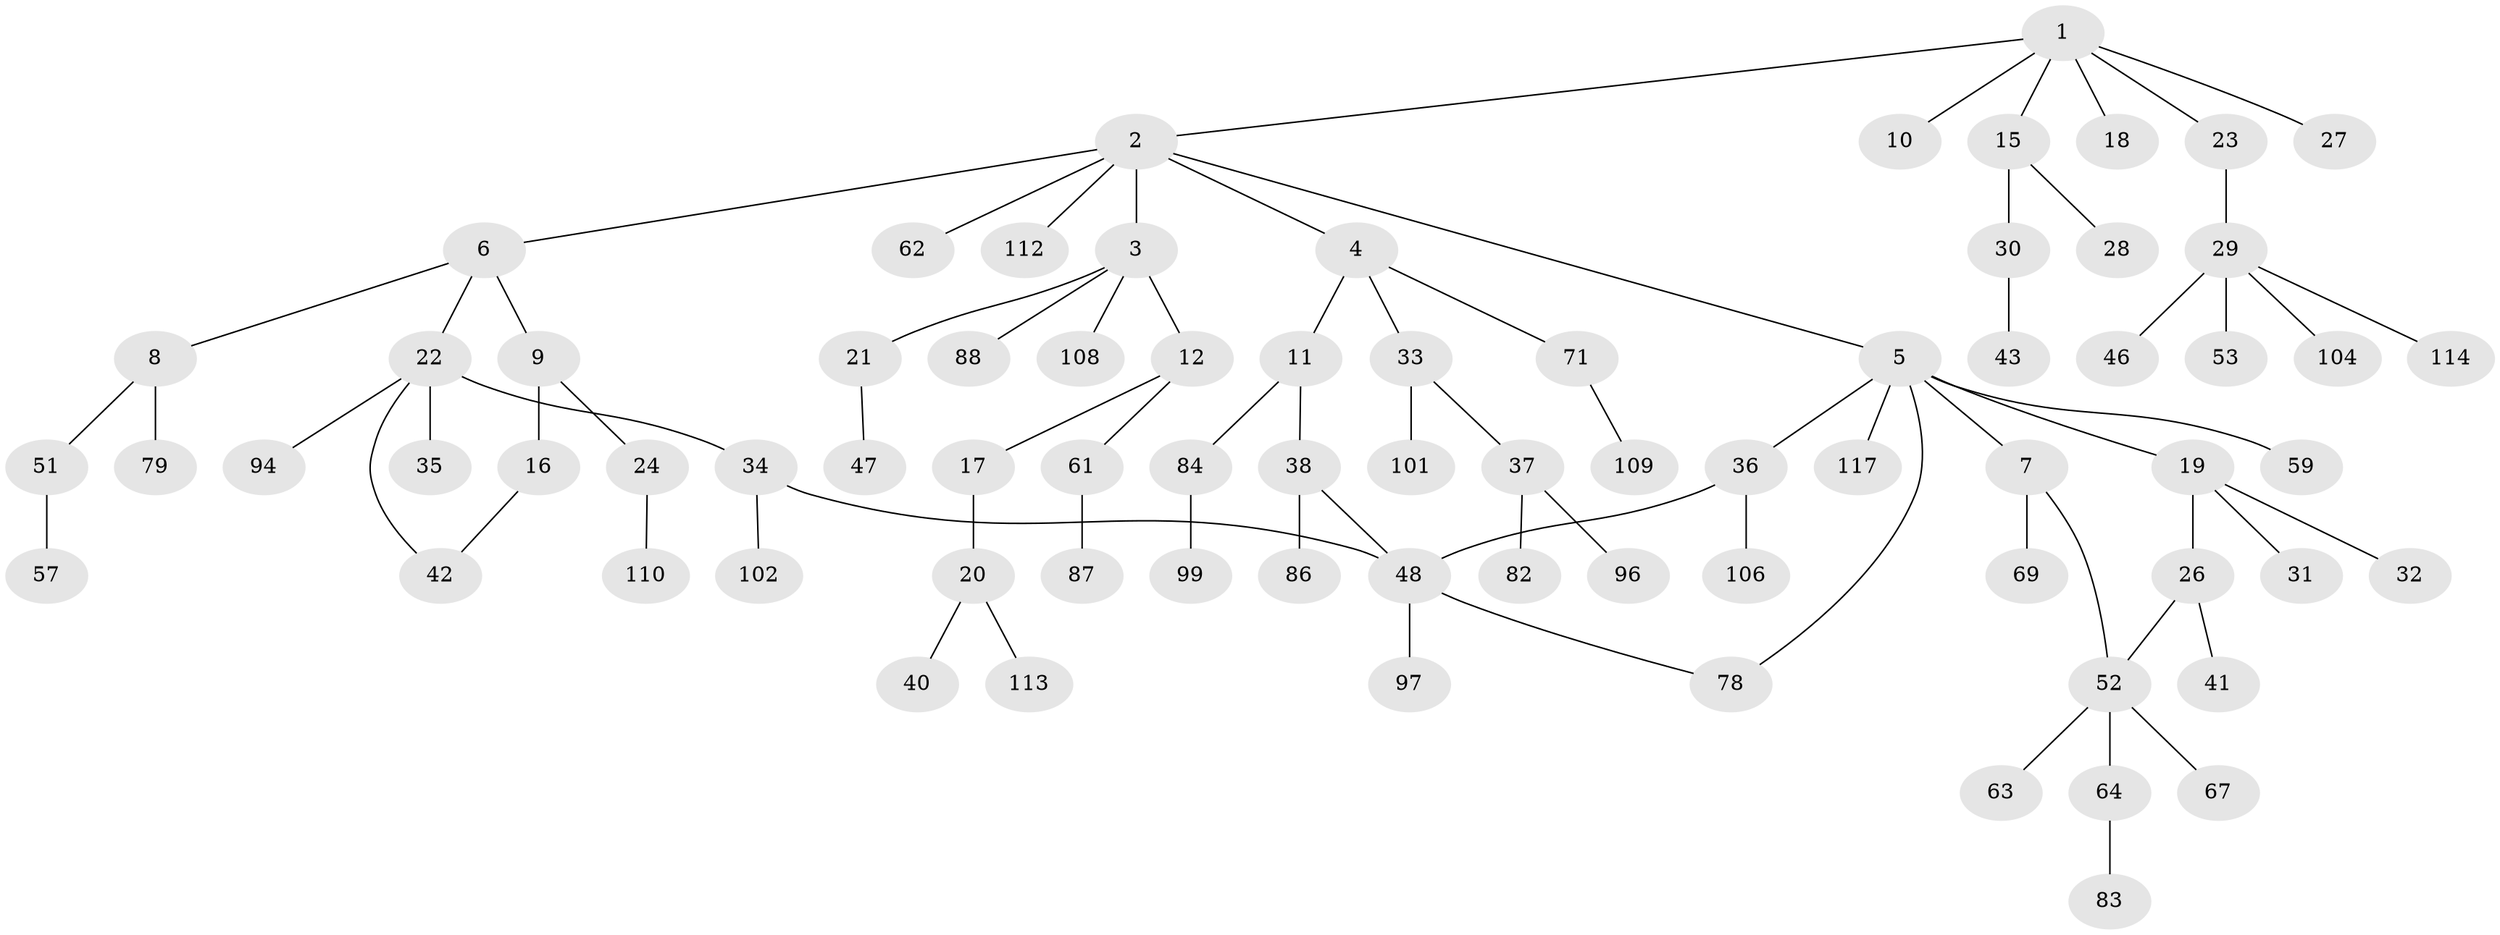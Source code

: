 // original degree distribution, {5: 0.05084745762711865, 6: 0.00847457627118644, 4: 0.0847457627118644, 8: 0.00847457627118644, 2: 0.288135593220339, 3: 0.11016949152542373, 1: 0.4491525423728814}
// Generated by graph-tools (version 1.1) at 2025/10/02/27/25 16:10:55]
// undirected, 77 vertices, 81 edges
graph export_dot {
graph [start="1"]
  node [color=gray90,style=filled];
  1 [super="+13"];
  2 [super="+44"];
  3 [super="+91"];
  4;
  5 [super="+77"];
  6;
  7 [super="+66"];
  8 [super="+14"];
  9 [super="+80"];
  10 [super="+70"];
  11 [super="+56"];
  12 [super="+81"];
  15;
  16 [super="+68"];
  17;
  18;
  19 [super="+72"];
  20 [super="+25"];
  21;
  22 [super="+58"];
  23;
  24 [super="+60"];
  26 [super="+55"];
  27;
  28 [super="+73"];
  29 [super="+49"];
  30 [super="+50"];
  31;
  32;
  33 [super="+39"];
  34 [super="+65"];
  35;
  36 [super="+89"];
  37 [super="+45"];
  38 [super="+85"];
  40 [super="+95"];
  41 [super="+92"];
  42 [super="+74"];
  43;
  46 [super="+115"];
  47;
  48 [super="+76"];
  51;
  52 [super="+54"];
  53;
  57;
  59;
  61;
  62;
  63;
  64 [super="+107"];
  67 [super="+93"];
  69 [super="+118"];
  71 [super="+75"];
  78 [super="+105"];
  79 [super="+111"];
  82;
  83 [super="+116"];
  84 [super="+103"];
  86;
  87;
  88 [super="+90"];
  94 [super="+98"];
  96;
  97 [super="+100"];
  99;
  101;
  102;
  104;
  106;
  108;
  109;
  110;
  112;
  113;
  114;
  117;
  1 -- 2;
  1 -- 10;
  1 -- 23;
  1 -- 27;
  1 -- 18;
  1 -- 15;
  2 -- 3;
  2 -- 4;
  2 -- 5;
  2 -- 6;
  2 -- 112;
  2 -- 62;
  3 -- 12;
  3 -- 21;
  3 -- 88;
  3 -- 108;
  4 -- 11;
  4 -- 33;
  4 -- 71;
  5 -- 7;
  5 -- 19;
  5 -- 36;
  5 -- 59;
  5 -- 117;
  5 -- 78;
  6 -- 8;
  6 -- 9;
  6 -- 22;
  7 -- 52;
  7 -- 69;
  8 -- 79;
  8 -- 51;
  9 -- 16;
  9 -- 24;
  11 -- 38;
  11 -- 84;
  12 -- 17;
  12 -- 61;
  15 -- 28;
  15 -- 30;
  16 -- 42;
  17 -- 20;
  19 -- 26;
  19 -- 31;
  19 -- 32;
  20 -- 40;
  20 -- 113;
  21 -- 47;
  22 -- 34;
  22 -- 35;
  22 -- 42;
  22 -- 94;
  23 -- 29;
  24 -- 110;
  26 -- 41;
  26 -- 52;
  29 -- 46;
  29 -- 53;
  29 -- 104;
  29 -- 114;
  30 -- 43;
  33 -- 37;
  33 -- 101;
  34 -- 48;
  34 -- 102;
  36 -- 106;
  36 -- 48;
  37 -- 96;
  37 -- 82;
  38 -- 86;
  38 -- 48;
  48 -- 97;
  48 -- 78;
  51 -- 57;
  52 -- 63;
  52 -- 64;
  52 -- 67;
  61 -- 87;
  64 -- 83;
  71 -- 109;
  84 -- 99;
}
